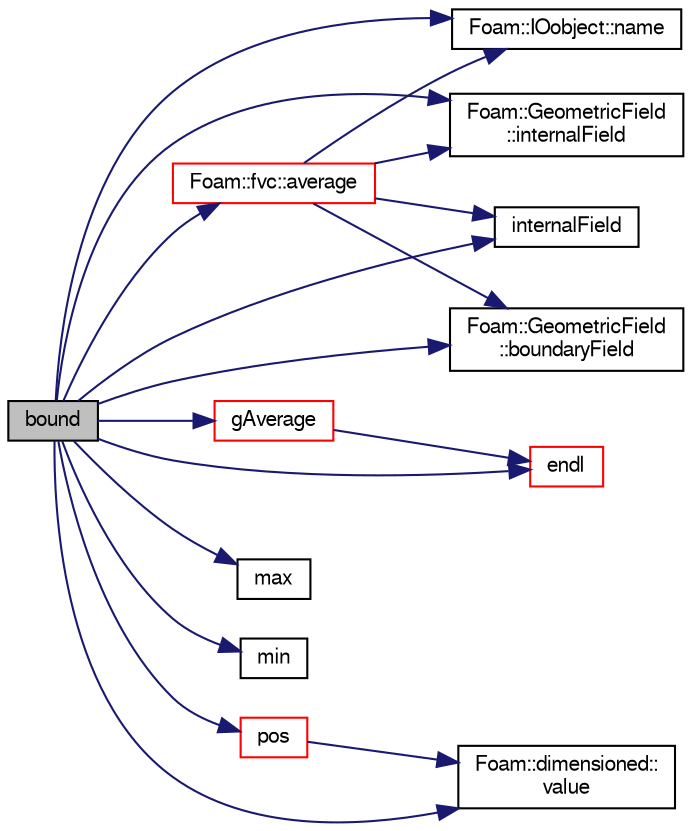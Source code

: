 digraph "bound"
{
  bgcolor="transparent";
  edge [fontname="FreeSans",fontsize="10",labelfontname="FreeSans",labelfontsize="10"];
  node [fontname="FreeSans",fontsize="10",shape=record];
  rankdir="LR";
  Node1 [label="bound",height=0.2,width=0.4,color="black", fillcolor="grey75", style="filled" fontcolor="black"];
  Node1 -> Node2 [color="midnightblue",fontsize="10",style="solid",fontname="FreeSans"];
  Node2 [label="Foam::fvc::average",height=0.2,width=0.4,color="red",URL="$a10271.html#a081533edd829853720cd0cbb61c5d49f",tooltip="Area-weighted average a surfaceField creating a volField. "];
  Node2 -> Node3 [color="midnightblue",fontsize="10",style="solid",fontname="FreeSans"];
  Node3 [label="Foam::IOobject::name",height=0.2,width=0.4,color="black",URL="$a01142.html#a75b72488d2e82151b025744974919d5d",tooltip="Return name. "];
  Node2 -> Node4 [color="midnightblue",fontsize="10",style="solid",fontname="FreeSans"];
  Node4 [label="Foam::GeometricField\l::internalField",height=0.2,width=0.4,color="black",URL="$a00896.html#a9536140d36d69bbac40496f6b817aa0a",tooltip="Return internal field. "];
  Node2 -> Node5 [color="midnightblue",fontsize="10",style="solid",fontname="FreeSans"];
  Node5 [label="internalField",height=0.2,width=0.4,color="black",URL="$a04666.html#ad7342a376275d8e52f299d1cca79dd3e"];
  Node2 -> Node6 [color="midnightblue",fontsize="10",style="solid",fontname="FreeSans"];
  Node6 [label="Foam::GeometricField\l::boundaryField",height=0.2,width=0.4,color="black",URL="$a00896.html#a3c6c1a789b48ea0c5e8bff64f9c14f2d",tooltip="Return reference to GeometricBoundaryField. "];
  Node1 -> Node6 [color="midnightblue",fontsize="10",style="solid",fontname="FreeSans"];
  Node1 -> Node7 [color="midnightblue",fontsize="10",style="solid",fontname="FreeSans"];
  Node7 [label="endl",height=0.2,width=0.4,color="red",URL="$a10237.html#a2db8fe02a0d3909e9351bb4275b23ce4",tooltip="Add newline and flush stream. "];
  Node1 -> Node8 [color="midnightblue",fontsize="10",style="solid",fontname="FreeSans"];
  Node8 [label="gAverage",height=0.2,width=0.4,color="red",URL="$a10237.html#ab45e56189711a2e5cdd381a0e2b6cc5c"];
  Node8 -> Node7 [color="midnightblue",fontsize="10",style="solid",fontname="FreeSans"];
  Node1 -> Node5 [color="midnightblue",fontsize="10",style="solid",fontname="FreeSans"];
  Node1 -> Node4 [color="midnightblue",fontsize="10",style="solid",fontname="FreeSans"];
  Node1 -> Node9 [color="midnightblue",fontsize="10",style="solid",fontname="FreeSans"];
  Node9 [label="max",height=0.2,width=0.4,color="black",URL="$a10237.html#ac993e906cf2774ae77e666bc24e81733"];
  Node1 -> Node10 [color="midnightblue",fontsize="10",style="solid",fontname="FreeSans"];
  Node10 [label="min",height=0.2,width=0.4,color="black",URL="$a10237.html#a253e112ad2d56d96230ff39ea7f442dc"];
  Node1 -> Node3 [color="midnightblue",fontsize="10",style="solid",fontname="FreeSans"];
  Node1 -> Node11 [color="midnightblue",fontsize="10",style="solid",fontname="FreeSans"];
  Node11 [label="pos",height=0.2,width=0.4,color="red",URL="$a10237.html#a09a190b59f3d01b258bca0fa964a6212"];
  Node11 -> Node12 [color="midnightblue",fontsize="10",style="solid",fontname="FreeSans"];
  Node12 [label="Foam::dimensioned::\lvalue",height=0.2,width=0.4,color="black",URL="$a00510.html#a080d3824651cfcf52f72acceec615aaa",tooltip="Return const reference to value. "];
  Node1 -> Node12 [color="midnightblue",fontsize="10",style="solid",fontname="FreeSans"];
}
